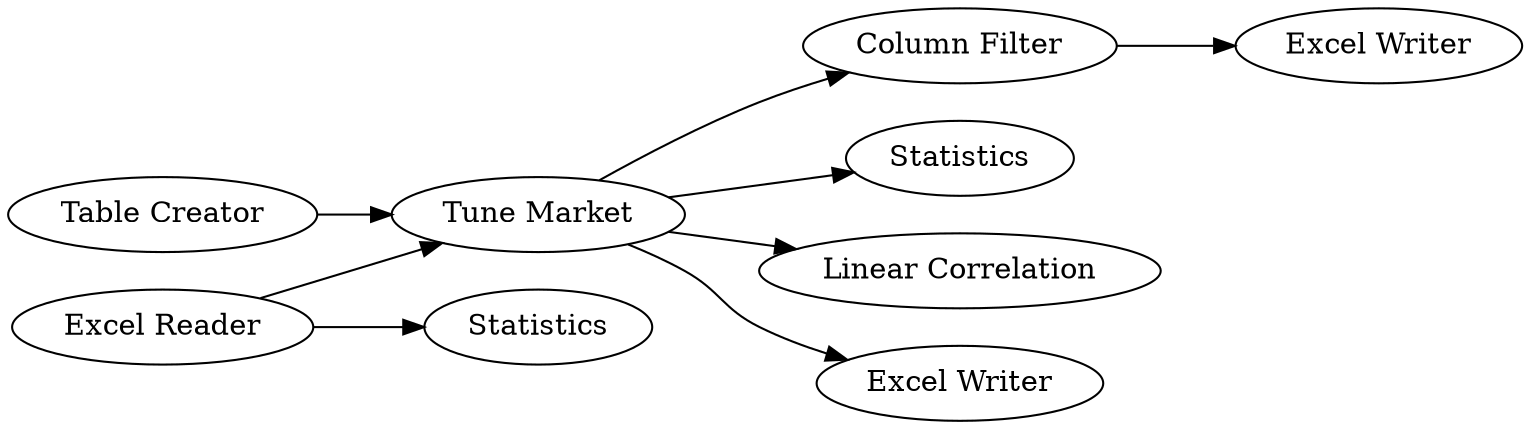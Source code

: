 digraph {
	61 -> 62
	62 -> 130
	132 -> 63
	132 -> 61
	61 -> 64
	61 -> 133
	61 -> 131
	60 -> 61
	133 [label="Linear Correlation"]
	64 [label=Statistics]
	62 [label="Column Filter"]
	131 [label="Excel Writer"]
	61 [label="Tune Market"]
	130 [label="Excel Writer"]
	63 [label=Statistics]
	60 [label="Table Creator"]
	132 [label="Excel Reader"]
	rankdir=LR
}
